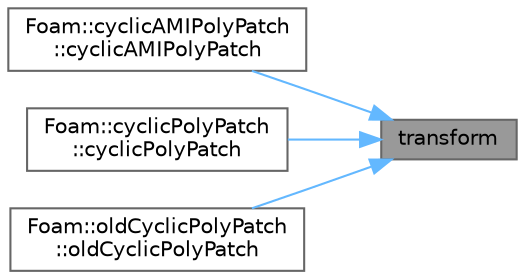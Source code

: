 digraph "transform"
{
 // LATEX_PDF_SIZE
  bgcolor="transparent";
  edge [fontname=Helvetica,fontsize=10,labelfontname=Helvetica,labelfontsize=10];
  node [fontname=Helvetica,fontsize=10,shape=box,height=0.2,width=0.4];
  rankdir="RL";
  Node1 [id="Node000001",label="transform",height=0.2,width=0.4,color="gray40", fillcolor="grey60", style="filled", fontcolor="black",tooltip=" "];
  Node1 -> Node2 [id="edge1_Node000001_Node000002",dir="back",color="steelblue1",style="solid",tooltip=" "];
  Node2 [id="Node000002",label="Foam::cyclicAMIPolyPatch\l::cyclicAMIPolyPatch",height=0.2,width=0.4,color="grey40", fillcolor="white", style="filled",URL="$classFoam_1_1cyclicAMIPolyPatch.html#ac54495a2af4565b74f9a916303811932",tooltip=" "];
  Node1 -> Node3 [id="edge2_Node000001_Node000003",dir="back",color="steelblue1",style="solid",tooltip=" "];
  Node3 [id="Node000003",label="Foam::cyclicPolyPatch\l::cyclicPolyPatch",height=0.2,width=0.4,color="grey40", fillcolor="white", style="filled",URL="$classFoam_1_1cyclicPolyPatch.html#ab3015cdec440447023de5430c98b5e0c",tooltip=" "];
  Node1 -> Node4 [id="edge3_Node000001_Node000004",dir="back",color="steelblue1",style="solid",tooltip=" "];
  Node4 [id="Node000004",label="Foam::oldCyclicPolyPatch\l::oldCyclicPolyPatch",height=0.2,width=0.4,color="grey40", fillcolor="white", style="filled",URL="$classFoam_1_1oldCyclicPolyPatch.html#a53f05a8ec1d5fc1fb5bde6d6a6645404",tooltip=" "];
}
